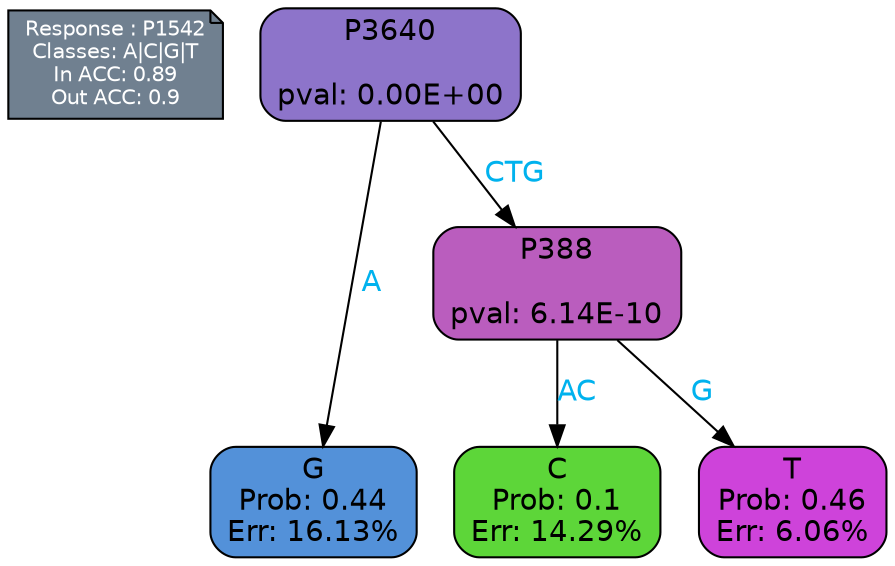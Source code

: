 digraph Tree {
node [shape=box, style="filled, rounded", color="black", fontname=helvetica] ;
graph [ranksep=equally, splines=polylines, bgcolor=transparent, dpi=600] ;
edge [fontname=helvetica] ;
LEGEND [label="Response : P1542
Classes: A|C|G|T
In ACC: 0.89
Out ACC: 0.9
",shape=note,align=left,style=filled,fillcolor="slategray",fontcolor="white",fontsize=10];1 [label="P3640

pval: 0.00E+00", fillcolor="#8d74ca"] ;
2 [label="G
Prob: 0.44
Err: 16.13%", fillcolor="#5391d9"] ;
3 [label="P388

pval: 6.14E-10", fillcolor="#ba5dbe"] ;
4 [label="C
Prob: 0.1
Err: 14.29%", fillcolor="#5dd639"] ;
5 [label="T
Prob: 0.46
Err: 6.06%", fillcolor="#ce43da"] ;
1 -> 2 [label="A",fontcolor=deepskyblue2] ;
1 -> 3 [label="CTG",fontcolor=deepskyblue2] ;
3 -> 4 [label="AC",fontcolor=deepskyblue2] ;
3 -> 5 [label="G",fontcolor=deepskyblue2] ;
{rank = same; 2;4;5;}{rank = same; LEGEND;1;}}